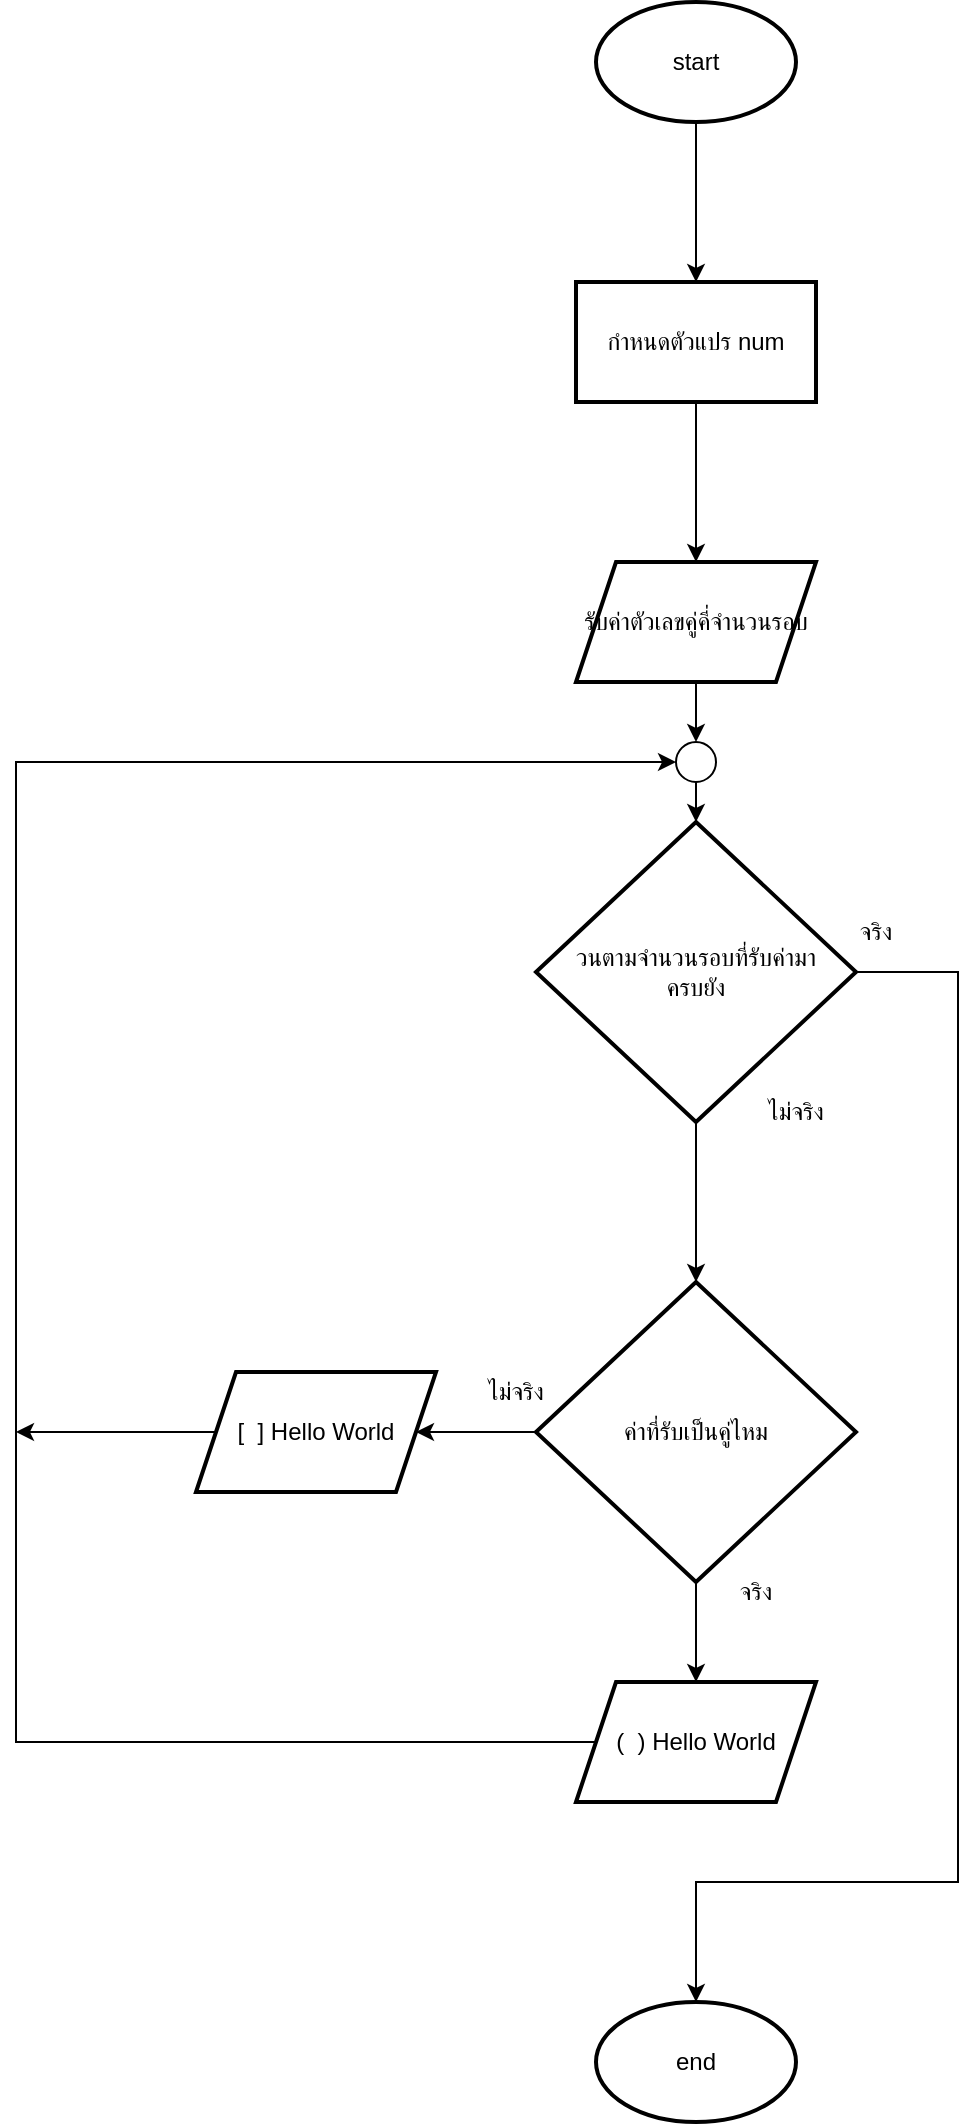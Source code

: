 <mxfile version="25.0.1">
  <diagram name="Page-1" id="PEfB-1Pnk6GdNnfChvH0">
    <mxGraphModel dx="2413" dy="1275" grid="1" gridSize="10" guides="1" tooltips="1" connect="1" arrows="1" fold="1" page="1" pageScale="1" pageWidth="850" pageHeight="1100" math="0" shadow="0">
      <root>
        <mxCell id="0" />
        <mxCell id="1" parent="0" />
        <mxCell id="WJgqr20gJXIDi2ClU0rj-3" value="" style="edgeStyle=orthogonalEdgeStyle;rounded=0;orthogonalLoop=1;jettySize=auto;html=1;" parent="1" source="WJgqr20gJXIDi2ClU0rj-1" target="WJgqr20gJXIDi2ClU0rj-2" edge="1">
          <mxGeometry relative="1" as="geometry" />
        </mxCell>
        <mxCell id="WJgqr20gJXIDi2ClU0rj-1" value="start" style="strokeWidth=2;html=1;shape=mxgraph.flowchart.start_1;whiteSpace=wrap;" parent="1" vertex="1">
          <mxGeometry x="370" y="60" width="100" height="60" as="geometry" />
        </mxCell>
        <mxCell id="WJgqr20gJXIDi2ClU0rj-5" value="" style="edgeStyle=orthogonalEdgeStyle;rounded=0;orthogonalLoop=1;jettySize=auto;html=1;" parent="1" source="WJgqr20gJXIDi2ClU0rj-2" target="WJgqr20gJXIDi2ClU0rj-4" edge="1">
          <mxGeometry relative="1" as="geometry" />
        </mxCell>
        <mxCell id="WJgqr20gJXIDi2ClU0rj-2" value="กำหนดตัวแปร num" style="whiteSpace=wrap;html=1;strokeWidth=2;" parent="1" vertex="1">
          <mxGeometry x="360" y="200" width="120" height="60" as="geometry" />
        </mxCell>
        <mxCell id="WJgqr20gJXIDi2ClU0rj-7" value="" style="edgeStyle=orthogonalEdgeStyle;rounded=0;orthogonalLoop=1;jettySize=auto;html=1;entryX=0.5;entryY=0;entryDx=0;entryDy=0;entryPerimeter=0;" parent="1" target="WJgqr20gJXIDi2ClU0rj-12" edge="1">
          <mxGeometry relative="1" as="geometry">
            <mxPoint x="420" y="400" as="sourcePoint" />
          </mxGeometry>
        </mxCell>
        <mxCell id="WJgqr20gJXIDi2ClU0rj-4" value="รับค่าตัวเลขคู่คี่จำนวนรอบ" style="shape=parallelogram;perimeter=parallelogramPerimeter;whiteSpace=wrap;html=1;fixedSize=1;strokeWidth=2;" parent="1" vertex="1">
          <mxGeometry x="360" y="340" width="120" height="60" as="geometry" />
        </mxCell>
        <mxCell id="k4N0XTOUIxtO-y38h_xF-72" value="" style="edgeStyle=orthogonalEdgeStyle;rounded=0;orthogonalLoop=1;jettySize=auto;html=1;" edge="1" parent="1" source="WJgqr20gJXIDi2ClU0rj-6" target="k4N0XTOUIxtO-y38h_xF-71">
          <mxGeometry relative="1" as="geometry" />
        </mxCell>
        <mxCell id="k4N0XTOUIxtO-y38h_xF-82" style="edgeStyle=orthogonalEdgeStyle;rounded=0;orthogonalLoop=1;jettySize=auto;html=1;" edge="1" parent="1" source="WJgqr20gJXIDi2ClU0rj-6">
          <mxGeometry relative="1" as="geometry">
            <mxPoint x="420" y="1060" as="targetPoint" />
            <Array as="points">
              <mxPoint x="551" y="545" />
              <mxPoint x="551" y="1000" />
              <mxPoint x="420" y="1000" />
            </Array>
          </mxGeometry>
        </mxCell>
        <mxCell id="WJgqr20gJXIDi2ClU0rj-6" value="วนตามจำนวนรอบที่รับค่ามา&lt;div&gt;ครบยัง&lt;/div&gt;" style="rhombus;whiteSpace=wrap;html=1;strokeWidth=2;" parent="1" vertex="1">
          <mxGeometry x="340" y="470" width="160" height="150" as="geometry" />
        </mxCell>
        <mxCell id="WJgqr20gJXIDi2ClU0rj-10" value="ไม่จริง" style="text;html=1;align=center;verticalAlign=middle;whiteSpace=wrap;rounded=0;" parent="1" vertex="1">
          <mxGeometry x="440" y="600" width="60" height="30" as="geometry" />
        </mxCell>
        <mxCell id="WJgqr20gJXIDi2ClU0rj-13" style="edgeStyle=orthogonalEdgeStyle;rounded=0;orthogonalLoop=1;jettySize=auto;html=1;exitX=0.5;exitY=1;exitDx=0;exitDy=0;exitPerimeter=0;entryX=0.5;entryY=0;entryDx=0;entryDy=0;" parent="1" source="WJgqr20gJXIDi2ClU0rj-12" target="WJgqr20gJXIDi2ClU0rj-6" edge="1">
          <mxGeometry relative="1" as="geometry" />
        </mxCell>
        <mxCell id="WJgqr20gJXIDi2ClU0rj-12" value="" style="verticalLabelPosition=bottom;verticalAlign=top;html=1;shape=mxgraph.flowchart.on-page_reference;" parent="1" vertex="1">
          <mxGeometry x="410" y="430" width="20" height="20" as="geometry" />
        </mxCell>
        <mxCell id="k4N0XTOUIxtO-y38h_xF-74" value="" style="edgeStyle=orthogonalEdgeStyle;rounded=0;orthogonalLoop=1;jettySize=auto;html=1;" edge="1" parent="1" source="k4N0XTOUIxtO-y38h_xF-71" target="k4N0XTOUIxtO-y38h_xF-73">
          <mxGeometry relative="1" as="geometry" />
        </mxCell>
        <mxCell id="k4N0XTOUIxtO-y38h_xF-76" value="" style="edgeStyle=orthogonalEdgeStyle;rounded=0;orthogonalLoop=1;jettySize=auto;html=1;" edge="1" parent="1" source="k4N0XTOUIxtO-y38h_xF-71" target="k4N0XTOUIxtO-y38h_xF-75">
          <mxGeometry relative="1" as="geometry" />
        </mxCell>
        <mxCell id="k4N0XTOUIxtO-y38h_xF-71" value="ค่าที่รับเป็นคู่ไหม" style="rhombus;whiteSpace=wrap;html=1;strokeWidth=2;" vertex="1" parent="1">
          <mxGeometry x="340" y="700" width="160" height="150" as="geometry" />
        </mxCell>
        <mxCell id="k4N0XTOUIxtO-y38h_xF-79" style="edgeStyle=orthogonalEdgeStyle;rounded=0;orthogonalLoop=1;jettySize=auto;html=1;entryX=0;entryY=0.5;entryDx=0;entryDy=0;entryPerimeter=0;" edge="1" parent="1" source="k4N0XTOUIxtO-y38h_xF-73" target="WJgqr20gJXIDi2ClU0rj-12">
          <mxGeometry relative="1" as="geometry">
            <mxPoint x="90" y="440" as="targetPoint" />
            <Array as="points">
              <mxPoint x="80" y="930" />
              <mxPoint x="80" y="440" />
            </Array>
          </mxGeometry>
        </mxCell>
        <mxCell id="k4N0XTOUIxtO-y38h_xF-73" value="(&amp;nbsp; ) Hello World" style="shape=parallelogram;perimeter=parallelogramPerimeter;whiteSpace=wrap;html=1;fixedSize=1;strokeWidth=2;" vertex="1" parent="1">
          <mxGeometry x="360" y="900" width="120" height="60" as="geometry" />
        </mxCell>
        <mxCell id="k4N0XTOUIxtO-y38h_xF-80" style="edgeStyle=orthogonalEdgeStyle;rounded=0;orthogonalLoop=1;jettySize=auto;html=1;" edge="1" parent="1" source="k4N0XTOUIxtO-y38h_xF-75">
          <mxGeometry relative="1" as="geometry">
            <mxPoint x="80" y="775" as="targetPoint" />
          </mxGeometry>
        </mxCell>
        <mxCell id="k4N0XTOUIxtO-y38h_xF-75" value="[&amp;nbsp; ] Hello World" style="shape=parallelogram;perimeter=parallelogramPerimeter;whiteSpace=wrap;html=1;fixedSize=1;strokeWidth=2;" vertex="1" parent="1">
          <mxGeometry x="170" y="745" width="120" height="60" as="geometry" />
        </mxCell>
        <mxCell id="k4N0XTOUIxtO-y38h_xF-77" value="จริง" style="text;html=1;align=center;verticalAlign=middle;whiteSpace=wrap;rounded=0;" vertex="1" parent="1">
          <mxGeometry x="420" y="840" width="60" height="30" as="geometry" />
        </mxCell>
        <mxCell id="k4N0XTOUIxtO-y38h_xF-78" value="ไม่จริง" style="text;html=1;align=center;verticalAlign=middle;whiteSpace=wrap;rounded=0;" vertex="1" parent="1">
          <mxGeometry x="300" y="740" width="60" height="30" as="geometry" />
        </mxCell>
        <mxCell id="k4N0XTOUIxtO-y38h_xF-81" value="จริง" style="text;html=1;align=center;verticalAlign=middle;whiteSpace=wrap;rounded=0;" vertex="1" parent="1">
          <mxGeometry x="480" y="510" width="60" height="30" as="geometry" />
        </mxCell>
        <mxCell id="k4N0XTOUIxtO-y38h_xF-83" value="end" style="strokeWidth=2;html=1;shape=mxgraph.flowchart.start_1;whiteSpace=wrap;" vertex="1" parent="1">
          <mxGeometry x="370" y="1060" width="100" height="60" as="geometry" />
        </mxCell>
      </root>
    </mxGraphModel>
  </diagram>
</mxfile>
